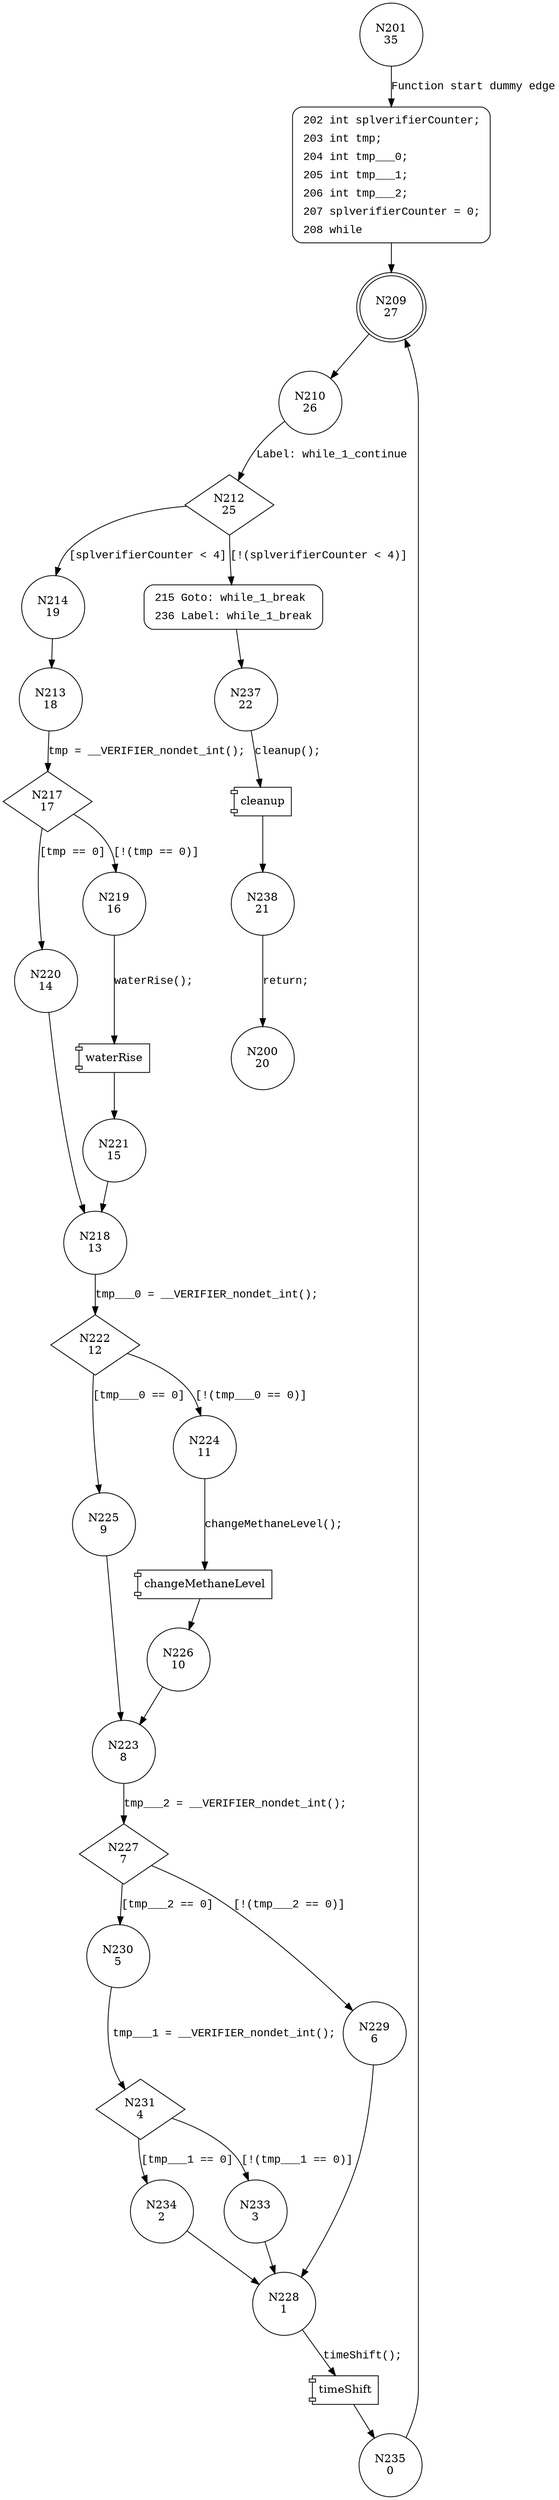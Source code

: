 digraph test {
201 [shape="circle" label="N201\n35"]
202 [shape="circle" label="N202\n34"]
209 [shape="doublecircle" label="N209\n27"]
210 [shape="circle" label="N210\n26"]
212 [shape="diamond" label="N212\n25"]
214 [shape="circle" label="N214\n19"]
215 [shape="circle" label="N215\n24"]
237 [shape="circle" label="N237\n22"]
238 [shape="circle" label="N238\n21"]
213 [shape="circle" label="N213\n18"]
217 [shape="diamond" label="N217\n17"]
220 [shape="circle" label="N220\n14"]
219 [shape="circle" label="N219\n16"]
221 [shape="circle" label="N221\n15"]
218 [shape="circle" label="N218\n13"]
222 [shape="diamond" label="N222\n12"]
225 [shape="circle" label="N225\n9"]
224 [shape="circle" label="N224\n11"]
226 [shape="circle" label="N226\n10"]
223 [shape="circle" label="N223\n8"]
227 [shape="diamond" label="N227\n7"]
230 [shape="circle" label="N230\n5"]
229 [shape="circle" label="N229\n6"]
228 [shape="circle" label="N228\n1"]
235 [shape="circle" label="N235\n0"]
231 [shape="diamond" label="N231\n4"]
234 [shape="circle" label="N234\n2"]
233 [shape="circle" label="N233\n3"]
200 [shape="circle" label="N200\n20"]
202 [style="filled,bold" penwidth="1" fillcolor="white" fontname="Courier New" shape="Mrecord" label=<<table border="0" cellborder="0" cellpadding="3" bgcolor="white"><tr><td align="right">202</td><td align="left">int splverifierCounter;</td></tr><tr><td align="right">203</td><td align="left">int tmp;</td></tr><tr><td align="right">204</td><td align="left">int tmp___0;</td></tr><tr><td align="right">205</td><td align="left">int tmp___1;</td></tr><tr><td align="right">206</td><td align="left">int tmp___2;</td></tr><tr><td align="right">207</td><td align="left">splverifierCounter = 0;</td></tr><tr><td align="right">208</td><td align="left">while</td></tr></table>>]
202 -> 209[label=""]
215 [style="filled,bold" penwidth="1" fillcolor="white" fontname="Courier New" shape="Mrecord" label=<<table border="0" cellborder="0" cellpadding="3" bgcolor="white"><tr><td align="right">215</td><td align="left">Goto: while_1_break</td></tr><tr><td align="right">236</td><td align="left">Label: while_1_break</td></tr></table>>]
215 -> 237[label=""]
201 -> 202 [label="Function start dummy edge" fontname="Courier New"]
209 -> 210 [label="" fontname="Courier New"]
212 -> 214 [label="[splverifierCounter < 4]" fontname="Courier New"]
212 -> 215 [label="[!(splverifierCounter < 4)]" fontname="Courier New"]
100025 [shape="component" label="cleanup"]
237 -> 100025 [label="cleanup();" fontname="Courier New"]
100025 -> 238 [label="" fontname="Courier New"]
214 -> 213 [label="" fontname="Courier New"]
217 -> 220 [label="[tmp == 0]" fontname="Courier New"]
217 -> 219 [label="[!(tmp == 0)]" fontname="Courier New"]
100026 [shape="component" label="waterRise"]
219 -> 100026 [label="waterRise();" fontname="Courier New"]
100026 -> 221 [label="" fontname="Courier New"]
218 -> 222 [label="tmp___0 = __VERIFIER_nondet_int();" fontname="Courier New"]
222 -> 225 [label="[tmp___0 == 0]" fontname="Courier New"]
222 -> 224 [label="[!(tmp___0 == 0)]" fontname="Courier New"]
100027 [shape="component" label="changeMethaneLevel"]
224 -> 100027 [label="changeMethaneLevel();" fontname="Courier New"]
100027 -> 226 [label="" fontname="Courier New"]
223 -> 227 [label="tmp___2 = __VERIFIER_nondet_int();" fontname="Courier New"]
227 -> 230 [label="[tmp___2 == 0]" fontname="Courier New"]
227 -> 229 [label="[!(tmp___2 == 0)]" fontname="Courier New"]
100028 [shape="component" label="timeShift"]
228 -> 100028 [label="timeShift();" fontname="Courier New"]
100028 -> 235 [label="" fontname="Courier New"]
230 -> 231 [label="tmp___1 = __VERIFIER_nondet_int();" fontname="Courier New"]
231 -> 234 [label="[tmp___1 == 0]" fontname="Courier New"]
231 -> 233 [label="[!(tmp___1 == 0)]" fontname="Courier New"]
234 -> 228 [label="" fontname="Courier New"]
220 -> 218 [label="" fontname="Courier New"]
210 -> 212 [label="Label: while_1_continue" fontname="Courier New"]
238 -> 200 [label="return;" fontname="Courier New"]
213 -> 217 [label="tmp = __VERIFIER_nondet_int();" fontname="Courier New"]
221 -> 218 [label="" fontname="Courier New"]
226 -> 223 [label="" fontname="Courier New"]
229 -> 228 [label="" fontname="Courier New"]
235 -> 209 [label="" fontname="Courier New"]
233 -> 228 [label="" fontname="Courier New"]
225 -> 223 [label="" fontname="Courier New"]
}